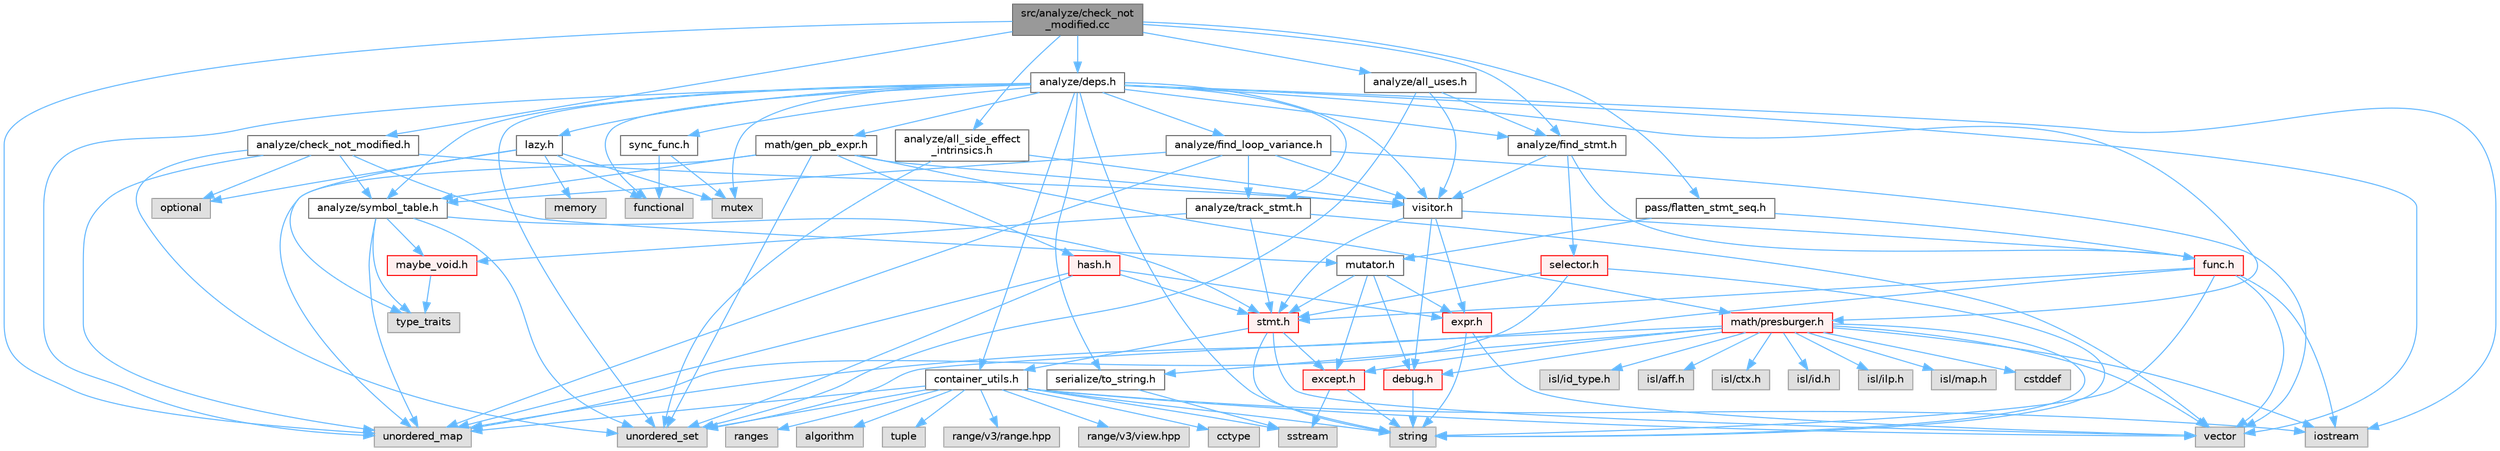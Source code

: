 digraph "src/analyze/check_not_modified.cc"
{
 // LATEX_PDF_SIZE
  bgcolor="transparent";
  edge [fontname=Helvetica,fontsize=10,labelfontname=Helvetica,labelfontsize=10];
  node [fontname=Helvetica,fontsize=10,shape=box,height=0.2,width=0.4];
  Node1 [label="src/analyze/check_not\l_modified.cc",height=0.2,width=0.4,color="gray40", fillcolor="grey60", style="filled", fontcolor="black",tooltip=" "];
  Node1 -> Node2 [color="steelblue1",style="solid"];
  Node2 [label="unordered_map",height=0.2,width=0.4,color="grey60", fillcolor="#E0E0E0", style="filled",tooltip=" "];
  Node1 -> Node3 [color="steelblue1",style="solid"];
  Node3 [label="analyze/all_side_effect\l_intrinsics.h",height=0.2,width=0.4,color="grey40", fillcolor="white", style="filled",URL="$all__side__effect__intrinsics_8h.html",tooltip=" "];
  Node3 -> Node4 [color="steelblue1",style="solid"];
  Node4 [label="unordered_set",height=0.2,width=0.4,color="grey60", fillcolor="#E0E0E0", style="filled",tooltip=" "];
  Node3 -> Node5 [color="steelblue1",style="solid"];
  Node5 [label="visitor.h",height=0.2,width=0.4,color="grey40", fillcolor="white", style="filled",URL="$visitor_8h.html",tooltip=" "];
  Node5 -> Node6 [color="steelblue1",style="solid"];
  Node6 [label="debug.h",height=0.2,width=0.4,color="red", fillcolor="#FFF0F0", style="filled",URL="$debug_8h.html",tooltip=" "];
  Node6 -> Node7 [color="steelblue1",style="solid"];
  Node7 [label="string",height=0.2,width=0.4,color="grey60", fillcolor="#E0E0E0", style="filled",tooltip=" "];
  Node5 -> Node42 [color="steelblue1",style="solid"];
  Node42 [label="expr.h",height=0.2,width=0.4,color="red", fillcolor="#FFF0F0", style="filled",URL="$expr_8h.html",tooltip=" "];
  Node42 -> Node7 [color="steelblue1",style="solid"];
  Node42 -> Node17 [color="steelblue1",style="solid"];
  Node17 [label="vector",height=0.2,width=0.4,color="grey60", fillcolor="#E0E0E0", style="filled",tooltip=" "];
  Node5 -> Node43 [color="steelblue1",style="solid"];
  Node43 [label="func.h",height=0.2,width=0.4,color="red", fillcolor="#FFF0F0", style="filled",URL="$func_8h.html",tooltip=" "];
  Node43 -> Node11 [color="steelblue1",style="solid"];
  Node11 [label="iostream",height=0.2,width=0.4,color="grey60", fillcolor="#E0E0E0", style="filled",tooltip=" "];
  Node43 -> Node7 [color="steelblue1",style="solid"];
  Node43 -> Node2 [color="steelblue1",style="solid"];
  Node43 -> Node17 [color="steelblue1",style="solid"];
  Node43 -> Node53 [color="steelblue1",style="solid"];
  Node53 [label="stmt.h",height=0.2,width=0.4,color="red", fillcolor="#FFF0F0", style="filled",URL="$stmt_8h.html",tooltip=" "];
  Node53 -> Node7 [color="steelblue1",style="solid"];
  Node53 -> Node17 [color="steelblue1",style="solid"];
  Node53 -> Node32 [color="steelblue1",style="solid"];
  Node32 [label="container_utils.h",height=0.2,width=0.4,color="grey40", fillcolor="white", style="filled",URL="$container__utils_8h.html",tooltip=" "];
  Node32 -> Node33 [color="steelblue1",style="solid"];
  Node33 [label="algorithm",height=0.2,width=0.4,color="grey60", fillcolor="#E0E0E0", style="filled",tooltip=" "];
  Node32 -> Node34 [color="steelblue1",style="solid"];
  Node34 [label="cctype",height=0.2,width=0.4,color="grey60", fillcolor="#E0E0E0", style="filled",tooltip=" "];
  Node32 -> Node11 [color="steelblue1",style="solid"];
  Node32 -> Node35 [color="steelblue1",style="solid"];
  Node35 [label="ranges",height=0.2,width=0.4,color="grey60", fillcolor="#E0E0E0", style="filled",tooltip=" "];
  Node32 -> Node26 [color="steelblue1",style="solid"];
  Node26 [label="sstream",height=0.2,width=0.4,color="grey60", fillcolor="#E0E0E0", style="filled",tooltip=" "];
  Node32 -> Node7 [color="steelblue1",style="solid"];
  Node32 -> Node36 [color="steelblue1",style="solid"];
  Node36 [label="tuple",height=0.2,width=0.4,color="grey60", fillcolor="#E0E0E0", style="filled",tooltip=" "];
  Node32 -> Node2 [color="steelblue1",style="solid"];
  Node32 -> Node4 [color="steelblue1",style="solid"];
  Node32 -> Node17 [color="steelblue1",style="solid"];
  Node32 -> Node37 [color="steelblue1",style="solid"];
  Node37 [label="range/v3/range.hpp",height=0.2,width=0.4,color="grey60", fillcolor="#E0E0E0", style="filled",tooltip=" "];
  Node32 -> Node38 [color="steelblue1",style="solid"];
  Node38 [label="range/v3/view.hpp",height=0.2,width=0.4,color="grey60", fillcolor="#E0E0E0", style="filled",tooltip=" "];
  Node53 -> Node25 [color="steelblue1",style="solid"];
  Node25 [label="except.h",height=0.2,width=0.4,color="red", fillcolor="#FFF0F0", style="filled",URL="$except_8h.html",tooltip=" "];
  Node25 -> Node26 [color="steelblue1",style="solid"];
  Node25 -> Node7 [color="steelblue1",style="solid"];
  Node5 -> Node53 [color="steelblue1",style="solid"];
  Node1 -> Node60 [color="steelblue1",style="solid"];
  Node60 [label="analyze/all_uses.h",height=0.2,width=0.4,color="grey40", fillcolor="white", style="filled",URL="$all__uses_8h.html",tooltip=" "];
  Node60 -> Node4 [color="steelblue1",style="solid"];
  Node60 -> Node61 [color="steelblue1",style="solid"];
  Node61 [label="analyze/find_stmt.h",height=0.2,width=0.4,color="grey40", fillcolor="white", style="filled",URL="$find__stmt_8h.html",tooltip=" "];
  Node61 -> Node43 [color="steelblue1",style="solid"];
  Node61 -> Node62 [color="steelblue1",style="solid"];
  Node62 [label="selector.h",height=0.2,width=0.4,color="red", fillcolor="#FFF0F0", style="filled",URL="$selector_8h.html",tooltip=" "];
  Node62 -> Node7 [color="steelblue1",style="solid"];
  Node62 -> Node2 [color="steelblue1",style="solid"];
  Node62 -> Node53 [color="steelblue1",style="solid"];
  Node61 -> Node5 [color="steelblue1",style="solid"];
  Node60 -> Node5 [color="steelblue1",style="solid"];
  Node1 -> Node63 [color="steelblue1",style="solid"];
  Node63 [label="analyze/check_not_modified.h",height=0.2,width=0.4,color="grey40", fillcolor="white", style="filled",URL="$check__not__modified_8h.html",tooltip=" "];
  Node63 -> Node12 [color="steelblue1",style="solid"];
  Node12 [label="optional",height=0.2,width=0.4,color="grey60", fillcolor="#E0E0E0", style="filled",tooltip=" "];
  Node63 -> Node2 [color="steelblue1",style="solid"];
  Node63 -> Node4 [color="steelblue1",style="solid"];
  Node63 -> Node64 [color="steelblue1",style="solid"];
  Node64 [label="analyze/symbol_table.h",height=0.2,width=0.4,color="grey40", fillcolor="white", style="filled",URL="$symbol__table_8h.html",tooltip=" "];
  Node64 -> Node21 [color="steelblue1",style="solid"];
  Node21 [label="type_traits",height=0.2,width=0.4,color="grey60", fillcolor="#E0E0E0", style="filled",tooltip=" "];
  Node64 -> Node2 [color="steelblue1",style="solid"];
  Node64 -> Node4 [color="steelblue1",style="solid"];
  Node64 -> Node65 [color="steelblue1",style="solid"];
  Node65 [label="maybe_void.h",height=0.2,width=0.4,color="red", fillcolor="#FFF0F0", style="filled",URL="$maybe__void_8h.html",tooltip=" "];
  Node65 -> Node21 [color="steelblue1",style="solid"];
  Node64 -> Node53 [color="steelblue1",style="solid"];
  Node63 -> Node66 [color="steelblue1",style="solid"];
  Node66 [label="mutator.h",height=0.2,width=0.4,color="grey40", fillcolor="white", style="filled",URL="$mutator_8h.html",tooltip=" "];
  Node66 -> Node6 [color="steelblue1",style="solid"];
  Node66 -> Node25 [color="steelblue1",style="solid"];
  Node66 -> Node42 [color="steelblue1",style="solid"];
  Node66 -> Node53 [color="steelblue1",style="solid"];
  Node63 -> Node5 [color="steelblue1",style="solid"];
  Node1 -> Node67 [color="steelblue1",style="solid"];
  Node67 [label="analyze/deps.h",height=0.2,width=0.4,color="grey40", fillcolor="white", style="filled",URL="$deps_8h.html",tooltip=" "];
  Node67 -> Node10 [color="steelblue1",style="solid"];
  Node10 [label="functional",height=0.2,width=0.4,color="grey60", fillcolor="#E0E0E0", style="filled",tooltip=" "];
  Node67 -> Node11 [color="steelblue1",style="solid"];
  Node67 -> Node40 [color="steelblue1",style="solid"];
  Node40 [label="mutex",height=0.2,width=0.4,color="grey60", fillcolor="#E0E0E0", style="filled",tooltip=" "];
  Node67 -> Node7 [color="steelblue1",style="solid"];
  Node67 -> Node2 [color="steelblue1",style="solid"];
  Node67 -> Node4 [color="steelblue1",style="solid"];
  Node67 -> Node17 [color="steelblue1",style="solid"];
  Node67 -> Node68 [color="steelblue1",style="solid"];
  Node68 [label="analyze/find_loop_variance.h",height=0.2,width=0.4,color="grey40", fillcolor="white", style="filled",URL="$find__loop__variance_8h.html",tooltip=" "];
  Node68 -> Node2 [color="steelblue1",style="solid"];
  Node68 -> Node17 [color="steelblue1",style="solid"];
  Node68 -> Node64 [color="steelblue1",style="solid"];
  Node68 -> Node69 [color="steelblue1",style="solid"];
  Node69 [label="analyze/track_stmt.h",height=0.2,width=0.4,color="grey40", fillcolor="white", style="filled",URL="$track__stmt_8h.html",tooltip=" "];
  Node69 -> Node17 [color="steelblue1",style="solid"];
  Node69 -> Node65 [color="steelblue1",style="solid"];
  Node69 -> Node53 [color="steelblue1",style="solid"];
  Node68 -> Node5 [color="steelblue1",style="solid"];
  Node67 -> Node61 [color="steelblue1",style="solid"];
  Node67 -> Node64 [color="steelblue1",style="solid"];
  Node67 -> Node69 [color="steelblue1",style="solid"];
  Node67 -> Node32 [color="steelblue1",style="solid"];
  Node67 -> Node70 [color="steelblue1",style="solid"];
  Node70 [label="lazy.h",height=0.2,width=0.4,color="grey40", fillcolor="white", style="filled",URL="$lazy_8h.html",tooltip=" "];
  Node70 -> Node10 [color="steelblue1",style="solid"];
  Node70 -> Node20 [color="steelblue1",style="solid"];
  Node20 [label="memory",height=0.2,width=0.4,color="grey60", fillcolor="#E0E0E0", style="filled",tooltip=" "];
  Node70 -> Node40 [color="steelblue1",style="solid"];
  Node70 -> Node12 [color="steelblue1",style="solid"];
  Node70 -> Node21 [color="steelblue1",style="solid"];
  Node67 -> Node71 [color="steelblue1",style="solid"];
  Node71 [label="math/gen_pb_expr.h",height=0.2,width=0.4,color="grey40", fillcolor="white", style="filled",URL="$gen__pb__expr_8h.html",tooltip=" "];
  Node71 -> Node2 [color="steelblue1",style="solid"];
  Node71 -> Node4 [color="steelblue1",style="solid"];
  Node71 -> Node64 [color="steelblue1",style="solid"];
  Node71 -> Node72 [color="steelblue1",style="solid"];
  Node72 [label="hash.h",height=0.2,width=0.4,color="red", fillcolor="#FFF0F0", style="filled",URL="$hash_8h.html",tooltip=" "];
  Node72 -> Node2 [color="steelblue1",style="solid"];
  Node72 -> Node4 [color="steelblue1",style="solid"];
  Node72 -> Node42 [color="steelblue1",style="solid"];
  Node72 -> Node53 [color="steelblue1",style="solid"];
  Node71 -> Node73 [color="steelblue1",style="solid"];
  Node73 [label="math/presburger.h",height=0.2,width=0.4,color="red", fillcolor="#FFF0F0", style="filled",URL="$presburger_8h.html",tooltip=" "];
  Node73 -> Node74 [color="steelblue1",style="solid"];
  Node74 [label="cstddef",height=0.2,width=0.4,color="grey60", fillcolor="#E0E0E0", style="filled",tooltip=" "];
  Node73 -> Node11 [color="steelblue1",style="solid"];
  Node73 -> Node75 [color="steelblue1",style="solid"];
  Node75 [label="isl/id_type.h",height=0.2,width=0.4,color="grey60", fillcolor="#E0E0E0", style="filled",tooltip=" "];
  Node73 -> Node7 [color="steelblue1",style="solid"];
  Node73 -> Node4 [color="steelblue1",style="solid"];
  Node73 -> Node17 [color="steelblue1",style="solid"];
  Node73 -> Node76 [color="steelblue1",style="solid"];
  Node76 [label="isl/aff.h",height=0.2,width=0.4,color="grey60", fillcolor="#E0E0E0", style="filled",tooltip=" "];
  Node73 -> Node77 [color="steelblue1",style="solid"];
  Node77 [label="isl/ctx.h",height=0.2,width=0.4,color="grey60", fillcolor="#E0E0E0", style="filled",tooltip=" "];
  Node73 -> Node78 [color="steelblue1",style="solid"];
  Node78 [label="isl/id.h",height=0.2,width=0.4,color="grey60", fillcolor="#E0E0E0", style="filled",tooltip=" "];
  Node73 -> Node79 [color="steelblue1",style="solid"];
  Node79 [label="isl/ilp.h",height=0.2,width=0.4,color="grey60", fillcolor="#E0E0E0", style="filled",tooltip=" "];
  Node73 -> Node80 [color="steelblue1",style="solid"];
  Node80 [label="isl/map.h",height=0.2,width=0.4,color="grey60", fillcolor="#E0E0E0", style="filled",tooltip=" "];
  Node73 -> Node6 [color="steelblue1",style="solid"];
  Node73 -> Node25 [color="steelblue1",style="solid"];
  Node73 -> Node28 [color="steelblue1",style="solid"];
  Node28 [label="serialize/to_string.h",height=0.2,width=0.4,color="grey40", fillcolor="white", style="filled",URL="$to__string_8h.html",tooltip=" "];
  Node28 -> Node26 [color="steelblue1",style="solid"];
  Node71 -> Node5 [color="steelblue1",style="solid"];
  Node67 -> Node73 [color="steelblue1",style="solid"];
  Node67 -> Node28 [color="steelblue1",style="solid"];
  Node67 -> Node90 [color="steelblue1",style="solid"];
  Node90 [label="sync_func.h",height=0.2,width=0.4,color="grey40", fillcolor="white", style="filled",URL="$sync__func_8h.html",tooltip=" "];
  Node90 -> Node10 [color="steelblue1",style="solid"];
  Node90 -> Node40 [color="steelblue1",style="solid"];
  Node67 -> Node5 [color="steelblue1",style="solid"];
  Node1 -> Node61 [color="steelblue1",style="solid"];
  Node1 -> Node91 [color="steelblue1",style="solid"];
  Node91 [label="pass/flatten_stmt_seq.h",height=0.2,width=0.4,color="grey40", fillcolor="white", style="filled",URL="$flatten__stmt__seq_8h.html",tooltip=" "];
  Node91 -> Node43 [color="steelblue1",style="solid"];
  Node91 -> Node66 [color="steelblue1",style="solid"];
}

